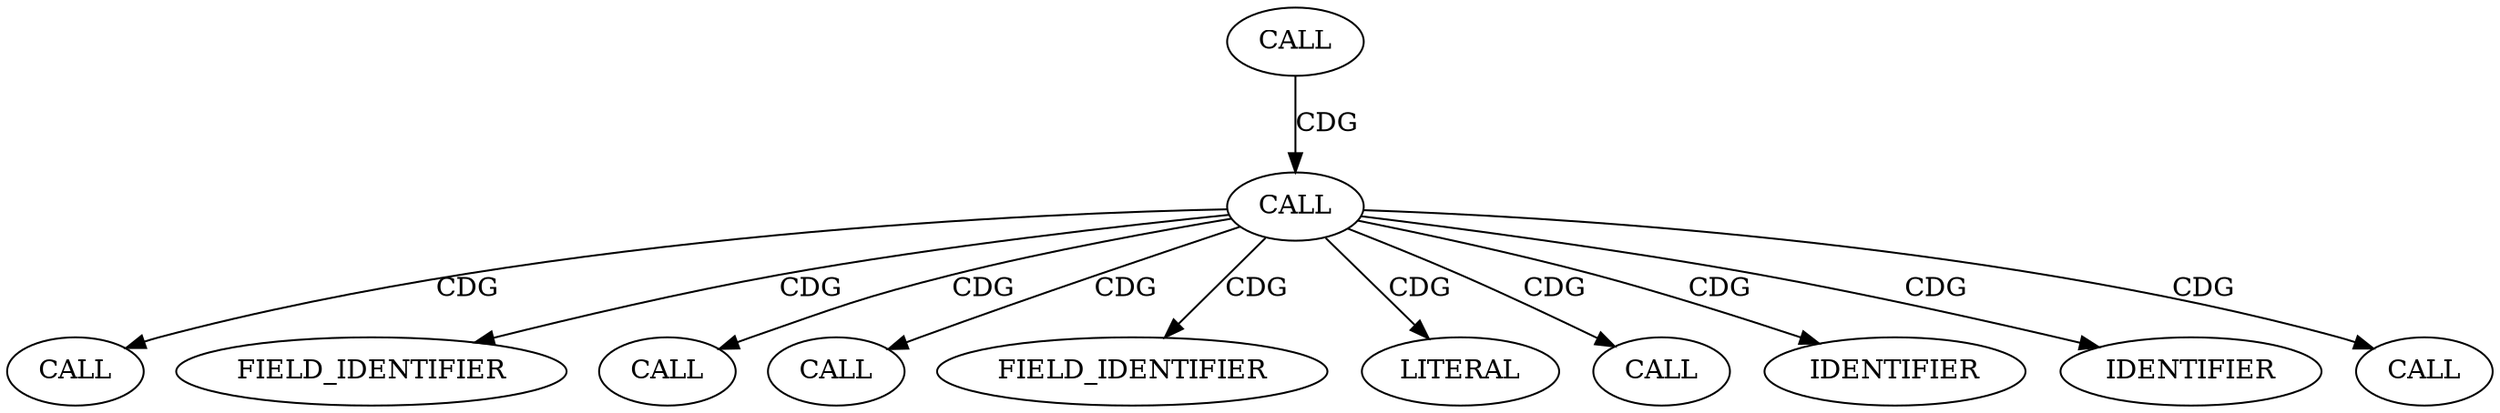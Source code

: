 strict digraph "" {
	node [label="\N"];
	1508	[ARGUMENT_INDEX=-1,
		CODE="desc->fd_seg_cnt < 1 ||
	    desc->fd_seg_cnt > CEPH_FRAME_MAX_SEGMENT_COUNT",
		COLUMN_NUMBER=6,
		DISPATCH_TYPE=STATIC_DISPATCH,
		LINE_NUMBER=513,
		METHOD_FULL_NAME="<operator>.logicalOr",
		NAME="<operator>.logicalOr",
		ORDER=1,
		TYPE_FULL_NAME="<empty>",
		filename="messenger_v2.c",
		label=CALL];
	1560	[ARGUMENT_INDEX=-1,
		CODE="!desc->fd_lens[desc->fd_seg_cnt - 1]",
		COLUMN_NUMBER=6,
		DISPATCH_TYPE=STATIC_DISPATCH,
		LINE_NUMBER=527,
		METHOD_FULL_NAME="<operator>.logicalNot",
		NAME="<operator>.logicalNot",
		ORDER=1,
		TYPE_FULL_NAME="<empty>",
		filename="messenger_v2.c",
		label=CALL];
	1508 -> 1560	[label=CDG];
	1564	[ARGUMENT_INDEX=2,
		CANONICAL_NAME=fd_lens,
		CODE=fd_lens,
		COLUMN_NUMBER=7,
		LINE_NUMBER=527,
		ORDER=2,
		filename="messenger_v2.c",
		label=FIELD_IDENTIFIER];
	1508 -> 1564	[label=CDG];
	1561	[ARGUMENT_INDEX=1,
		CODE="desc->fd_lens[desc->fd_seg_cnt - 1]",
		COLUMN_NUMBER=7,
		DISPATCH_TYPE=STATIC_DISPATCH,
		LINE_NUMBER=527,
		METHOD_FULL_NAME="<operator>.indirectIndexAccess",
		NAME="<operator>.indirectIndexAccess",
		ORDER=1,
		TYPE_FULL_NAME="<empty>",
		filename="messenger_v2.c",
		label=CALL];
	1508 -> 1561	[label=CDG];
	1566	[ARGUMENT_INDEX=1,
		CODE="desc->fd_seg_cnt",
		COLUMN_NUMBER=21,
		DISPATCH_TYPE=STATIC_DISPATCH,
		LINE_NUMBER=527,
		METHOD_FULL_NAME="<operator>.indirectFieldAccess",
		NAME="<operator>.indirectFieldAccess",
		ORDER=1,
		TYPE_FULL_NAME="<empty>",
		filename="messenger_v2.c",
		label=CALL];
	1508 -> 1566	[label=CDG];
	1568	[ARGUMENT_INDEX=2,
		CANONICAL_NAME=fd_seg_cnt,
		CODE=fd_seg_cnt,
		COLUMN_NUMBER=21,
		LINE_NUMBER=527,
		ORDER=2,
		filename="messenger_v2.c",
		label=FIELD_IDENTIFIER];
	1508 -> 1568	[label=CDG];
	1569	[ARGUMENT_INDEX=2,
		CODE=1,
		COLUMN_NUMBER=40,
		LINE_NUMBER=527,
		ORDER=2,
		TYPE_FULL_NAME=int,
		filename="messenger_v2.c",
		label=LITERAL];
	1508 -> 1569	[label=CDG];
	1562	[ARGUMENT_INDEX=1,
		CODE="desc->fd_lens",
		COLUMN_NUMBER=7,
		DISPATCH_TYPE=STATIC_DISPATCH,
		LINE_NUMBER=527,
		METHOD_FULL_NAME="<operator>.indirectFieldAccess",
		NAME="<operator>.indirectFieldAccess",
		ORDER=1,
		TYPE_FULL_NAME="<empty>",
		filename="messenger_v2.c",
		label=CALL];
	1508 -> 1562	[label=CDG];
	1567	[ARGUMENT_INDEX=1,
		CODE=desc,
		COLUMN_NUMBER=21,
		LINE_NUMBER=527,
		NAME=desc,
		ORDER=1,
		TYPE_FULL_NAME="ceph_frame_desc*",
		filename="messenger_v2.c",
		label=IDENTIFIER];
	1508 -> 1567	[label=CDG];
	1563	[ARGUMENT_INDEX=1,
		CODE=desc,
		COLUMN_NUMBER=7,
		LINE_NUMBER=527,
		NAME=desc,
		ORDER=1,
		TYPE_FULL_NAME="ceph_frame_desc*",
		filename="messenger_v2.c",
		label=IDENTIFIER];
	1508 -> 1563	[label=CDG];
	1565	[ARGUMENT_INDEX=2,
		CODE="desc->fd_seg_cnt - 1",
		COLUMN_NUMBER=21,
		DISPATCH_TYPE=STATIC_DISPATCH,
		LINE_NUMBER=527,
		METHOD_FULL_NAME="<operator>.subtraction",
		NAME="<operator>.subtraction",
		ORDER=2,
		TYPE_FULL_NAME="<empty>",
		filename="messenger_v2.c",
		label=CALL];
	1508 -> 1565	[label=CDG];
	1476	[ARGUMENT_INDEX=-1,
		CODE="crc != expected_crc",
		COLUMN_NUMBER=6,
		DISPATCH_TYPE=STATIC_DISPATCH,
		LINE_NUMBER=503,
		METHOD_FULL_NAME="<operator>.notEquals",
		NAME="<operator>.notEquals",
		ORDER=1,
		TYPE_FULL_NAME="<empty>",
		filename="messenger_v2.c",
		label=CALL];
	1476 -> 1508	[label=CDG];
}
